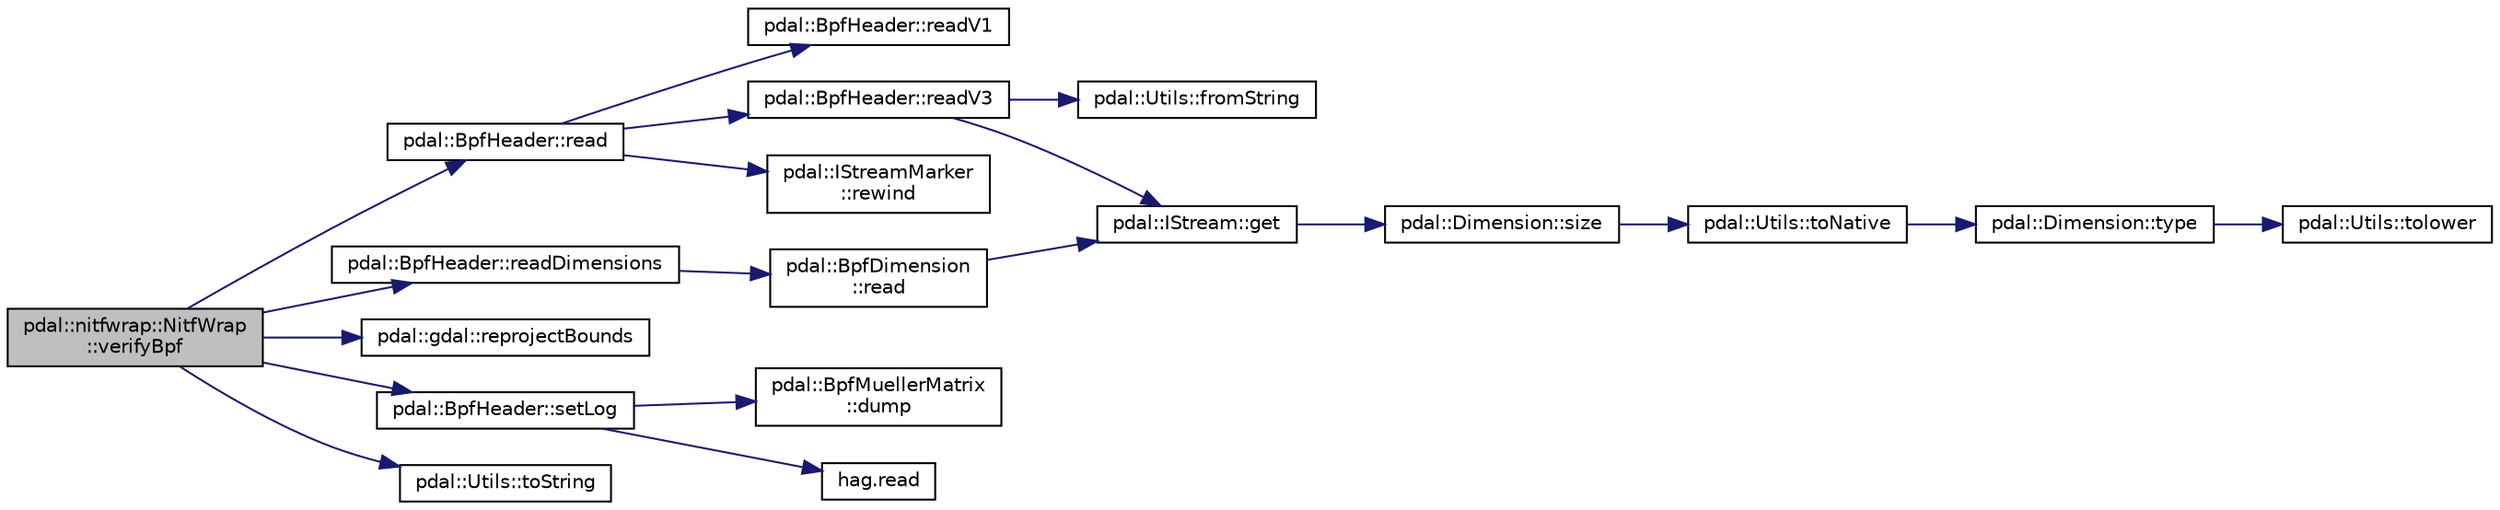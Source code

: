 digraph "pdal::nitfwrap::NitfWrap::verifyBpf"
{
  edge [fontname="Helvetica",fontsize="10",labelfontname="Helvetica",labelfontsize="10"];
  node [fontname="Helvetica",fontsize="10",shape=record];
  rankdir="LR";
  Node1 [label="pdal::nitfwrap::NitfWrap\l::verifyBpf",height=0.2,width=0.4,color="black", fillcolor="grey75", style="filled", fontcolor="black"];
  Node1 -> Node2 [color="midnightblue",fontsize="10",style="solid",fontname="Helvetica"];
  Node2 [label="pdal::BpfHeader::read",height=0.2,width=0.4,color="black", fillcolor="white", style="filled",URL="$structpdal_1_1BpfHeader.html#afd1f26508245fee01ba8e8332b69d6d9"];
  Node2 -> Node3 [color="midnightblue",fontsize="10",style="solid",fontname="Helvetica"];
  Node3 [label="pdal::BpfHeader::readV1",height=0.2,width=0.4,color="black", fillcolor="white", style="filled",URL="$structpdal_1_1BpfHeader.html#a86d5dbd82af5a21d15452d0554f25147"];
  Node2 -> Node4 [color="midnightblue",fontsize="10",style="solid",fontname="Helvetica"];
  Node4 [label="pdal::BpfHeader::readV3",height=0.2,width=0.4,color="black", fillcolor="white", style="filled",URL="$structpdal_1_1BpfHeader.html#aeaa42c073c9f7b53029d78ad96e3bb88"];
  Node4 -> Node5 [color="midnightblue",fontsize="10",style="solid",fontname="Helvetica"];
  Node5 [label="pdal::Utils::fromString",height=0.2,width=0.4,color="black", fillcolor="white", style="filled",URL="$namespacepdal_1_1Utils.html#ab93520363c4224f135097c2829b4420c"];
  Node4 -> Node6 [color="midnightblue",fontsize="10",style="solid",fontname="Helvetica"];
  Node6 [label="pdal::IStream::get",height=0.2,width=0.4,color="black", fillcolor="white", style="filled",URL="$classpdal_1_1IStream.html#a1868ec9fd091d4af1281c2181315521a"];
  Node6 -> Node7 [color="midnightblue",fontsize="10",style="solid",fontname="Helvetica"];
  Node7 [label="pdal::Dimension::size",height=0.2,width=0.4,color="black", fillcolor="white", style="filled",URL="$namespacepdal_1_1Dimension.html#acf81dae9d5946f3a941f9df154b2329b"];
  Node7 -> Node8 [color="midnightblue",fontsize="10",style="solid",fontname="Helvetica"];
  Node8 [label="pdal::Utils::toNative",height=0.2,width=0.4,color="black", fillcolor="white", style="filled",URL="$namespacepdal_1_1Utils.html#a59253304d0f929e3a3ea00f09636002f"];
  Node8 -> Node9 [color="midnightblue",fontsize="10",style="solid",fontname="Helvetica"];
  Node9 [label="pdal::Dimension::type",height=0.2,width=0.4,color="black", fillcolor="white", style="filled",URL="$namespacepdal_1_1Dimension.html#a880d689fed54aa3ded6f88c9e058c5d2"];
  Node9 -> Node10 [color="midnightblue",fontsize="10",style="solid",fontname="Helvetica"];
  Node10 [label="pdal::Utils::tolower",height=0.2,width=0.4,color="black", fillcolor="white", style="filled",URL="$namespacepdal_1_1Utils.html#a5268937cf695835e55392f752dc02cb2"];
  Node2 -> Node11 [color="midnightblue",fontsize="10",style="solid",fontname="Helvetica"];
  Node11 [label="pdal::IStreamMarker\l::rewind",height=0.2,width=0.4,color="black", fillcolor="white", style="filled",URL="$classpdal_1_1IStreamMarker.html#a7c9b2f97052085aa9435357789ee25ca"];
  Node1 -> Node12 [color="midnightblue",fontsize="10",style="solid",fontname="Helvetica"];
  Node12 [label="pdal::BpfHeader::readDimensions",height=0.2,width=0.4,color="black", fillcolor="white", style="filled",URL="$structpdal_1_1BpfHeader.html#a65c7c8d49114e2020df4fa18132ad8a9"];
  Node12 -> Node13 [color="midnightblue",fontsize="10",style="solid",fontname="Helvetica"];
  Node13 [label="pdal::BpfDimension\l::read",height=0.2,width=0.4,color="black", fillcolor="white", style="filled",URL="$structpdal_1_1BpfDimension.html#a11ef635dbc30454fa7b5d94fdb9169bf"];
  Node13 -> Node6 [color="midnightblue",fontsize="10",style="solid",fontname="Helvetica"];
  Node1 -> Node14 [color="midnightblue",fontsize="10",style="solid",fontname="Helvetica"];
  Node14 [label="pdal::gdal::reprojectBounds",height=0.2,width=0.4,color="black", fillcolor="white", style="filled",URL="$namespacepdal_1_1gdal.html#a94727cba0dfb75a0d89f7113a15f521d"];
  Node1 -> Node15 [color="midnightblue",fontsize="10",style="solid",fontname="Helvetica"];
  Node15 [label="pdal::BpfHeader::setLog",height=0.2,width=0.4,color="black", fillcolor="white", style="filled",URL="$structpdal_1_1BpfHeader.html#a4773981ebff84959f7f8d0bdfc599e4a"];
  Node15 -> Node16 [color="midnightblue",fontsize="10",style="solid",fontname="Helvetica"];
  Node16 [label="pdal::BpfMuellerMatrix\l::dump",height=0.2,width=0.4,color="black", fillcolor="white", style="filled",URL="$structpdal_1_1BpfMuellerMatrix.html#ab9aa8cc9bfc3a3241c5969c331d158b6"];
  Node15 -> Node17 [color="midnightblue",fontsize="10",style="solid",fontname="Helvetica"];
  Node17 [label="hag.read",height=0.2,width=0.4,color="black", fillcolor="white", style="filled",URL="$namespacehag.html#acad63bbd5fdda01bf56ff6aae70a0192"];
  Node1 -> Node18 [color="midnightblue",fontsize="10",style="solid",fontname="Helvetica"];
  Node18 [label="pdal::Utils::toString",height=0.2,width=0.4,color="black", fillcolor="white", style="filled",URL="$namespacepdal_1_1Utils.html#a19dbb0a5ce84b6f60fea55cd54e674cf"];
}
